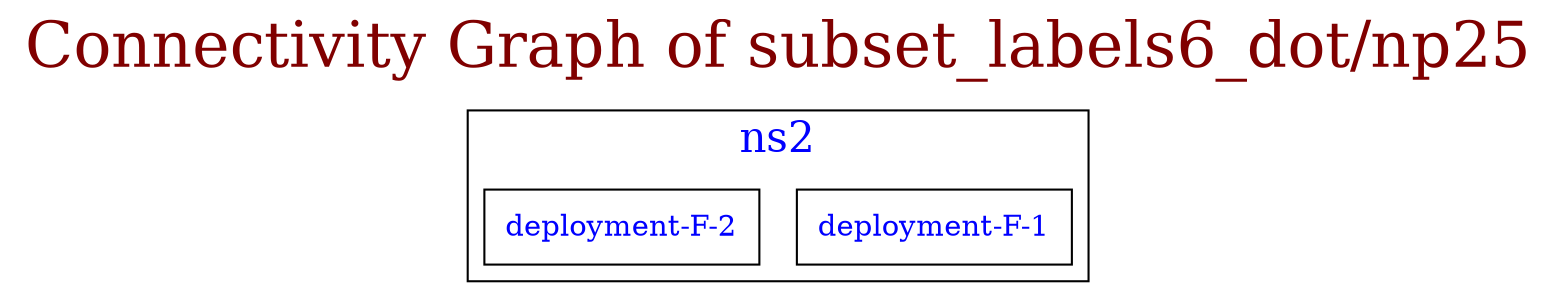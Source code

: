 // The Connectivity Graph of subset_labels6_dot/np25
digraph {
	label="Connectivity Graph of subset_labels6_dot/np25"	labelloc = "t"
	fontsize=30
	fontcolor=webmaroon
subgraph cluster_ns2_namespace{
	label="ns2"
	fontsize=20
	fontcolor=blue
	"ns2/deployment-F-1" [label=<<table border="0" cellspacing="0"><tr><td>deployment-F-1</td></tr></table>> shape=box fontcolor=blue]
	"ns2/deployment-F-2" [label=<<table border="0" cellspacing="0"><tr><td>deployment-F-2</td></tr></table>> shape=box fontcolor=blue]
}
}
